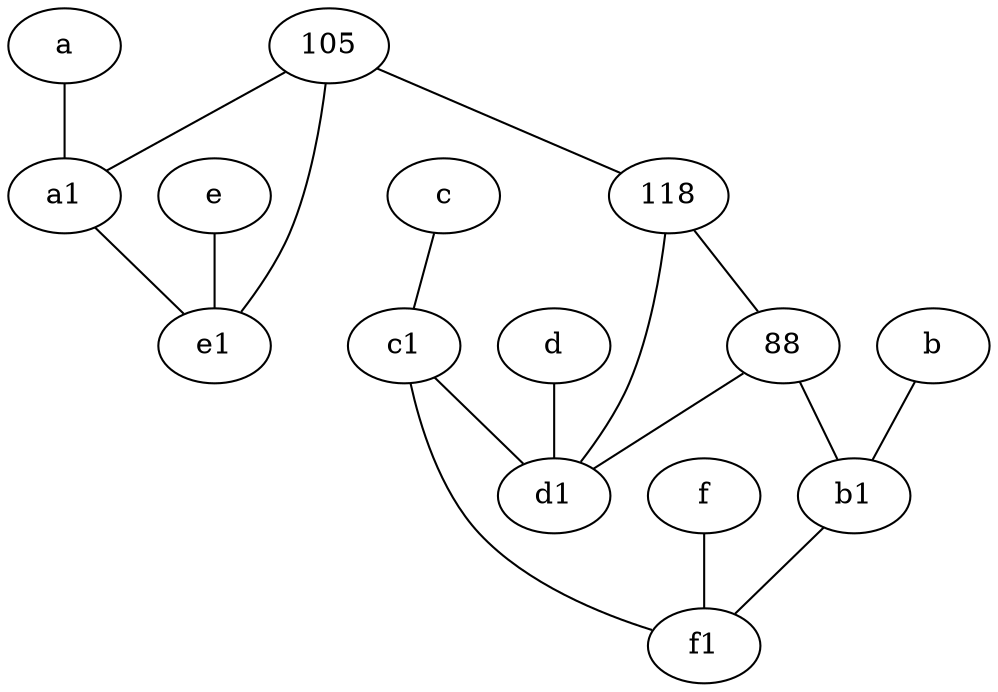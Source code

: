 graph {
	node [labelfontsize=50]
	e [labelfontsize=50 pos="7,9!"]
	e1 [labelfontsize=50 pos="7,7!"]
	d1 [labelfontsize=50 pos="3,5!"]
	105 [labelfontsize=50]
	b1 [labelfontsize=50 pos="9,4!"]
	b [labelfontsize=50 pos="10,4!"]
	a1 [labelfontsize=50 pos="8,3!"]
	d [labelfontsize=50 pos="2,5!"]
	118 [labelfontsize=50]
	88 [labelfontsize=50]
	a [labelfontsize=50 pos="8,2!"]
	f1 [labelfontsize=50 pos="3,8!"]
	c1 [labelfontsize=50 pos="4.5,3!"]
	f [labelfontsize=50 pos="3,9!"]
	c [labelfontsize=50 pos="4.5,2!"]
	e -- e1
	d -- d1
	b1 -- f1
	f -- f1
	118 -- 88
	88 -- b1
	c1 -- d1
	b -- b1
	105 -- 118
	a -- a1
	88 -- d1
	105 -- e1
	118 -- d1
	c1 -- f1
	a1 -- e1
	c -- c1
	105 -- a1
}

